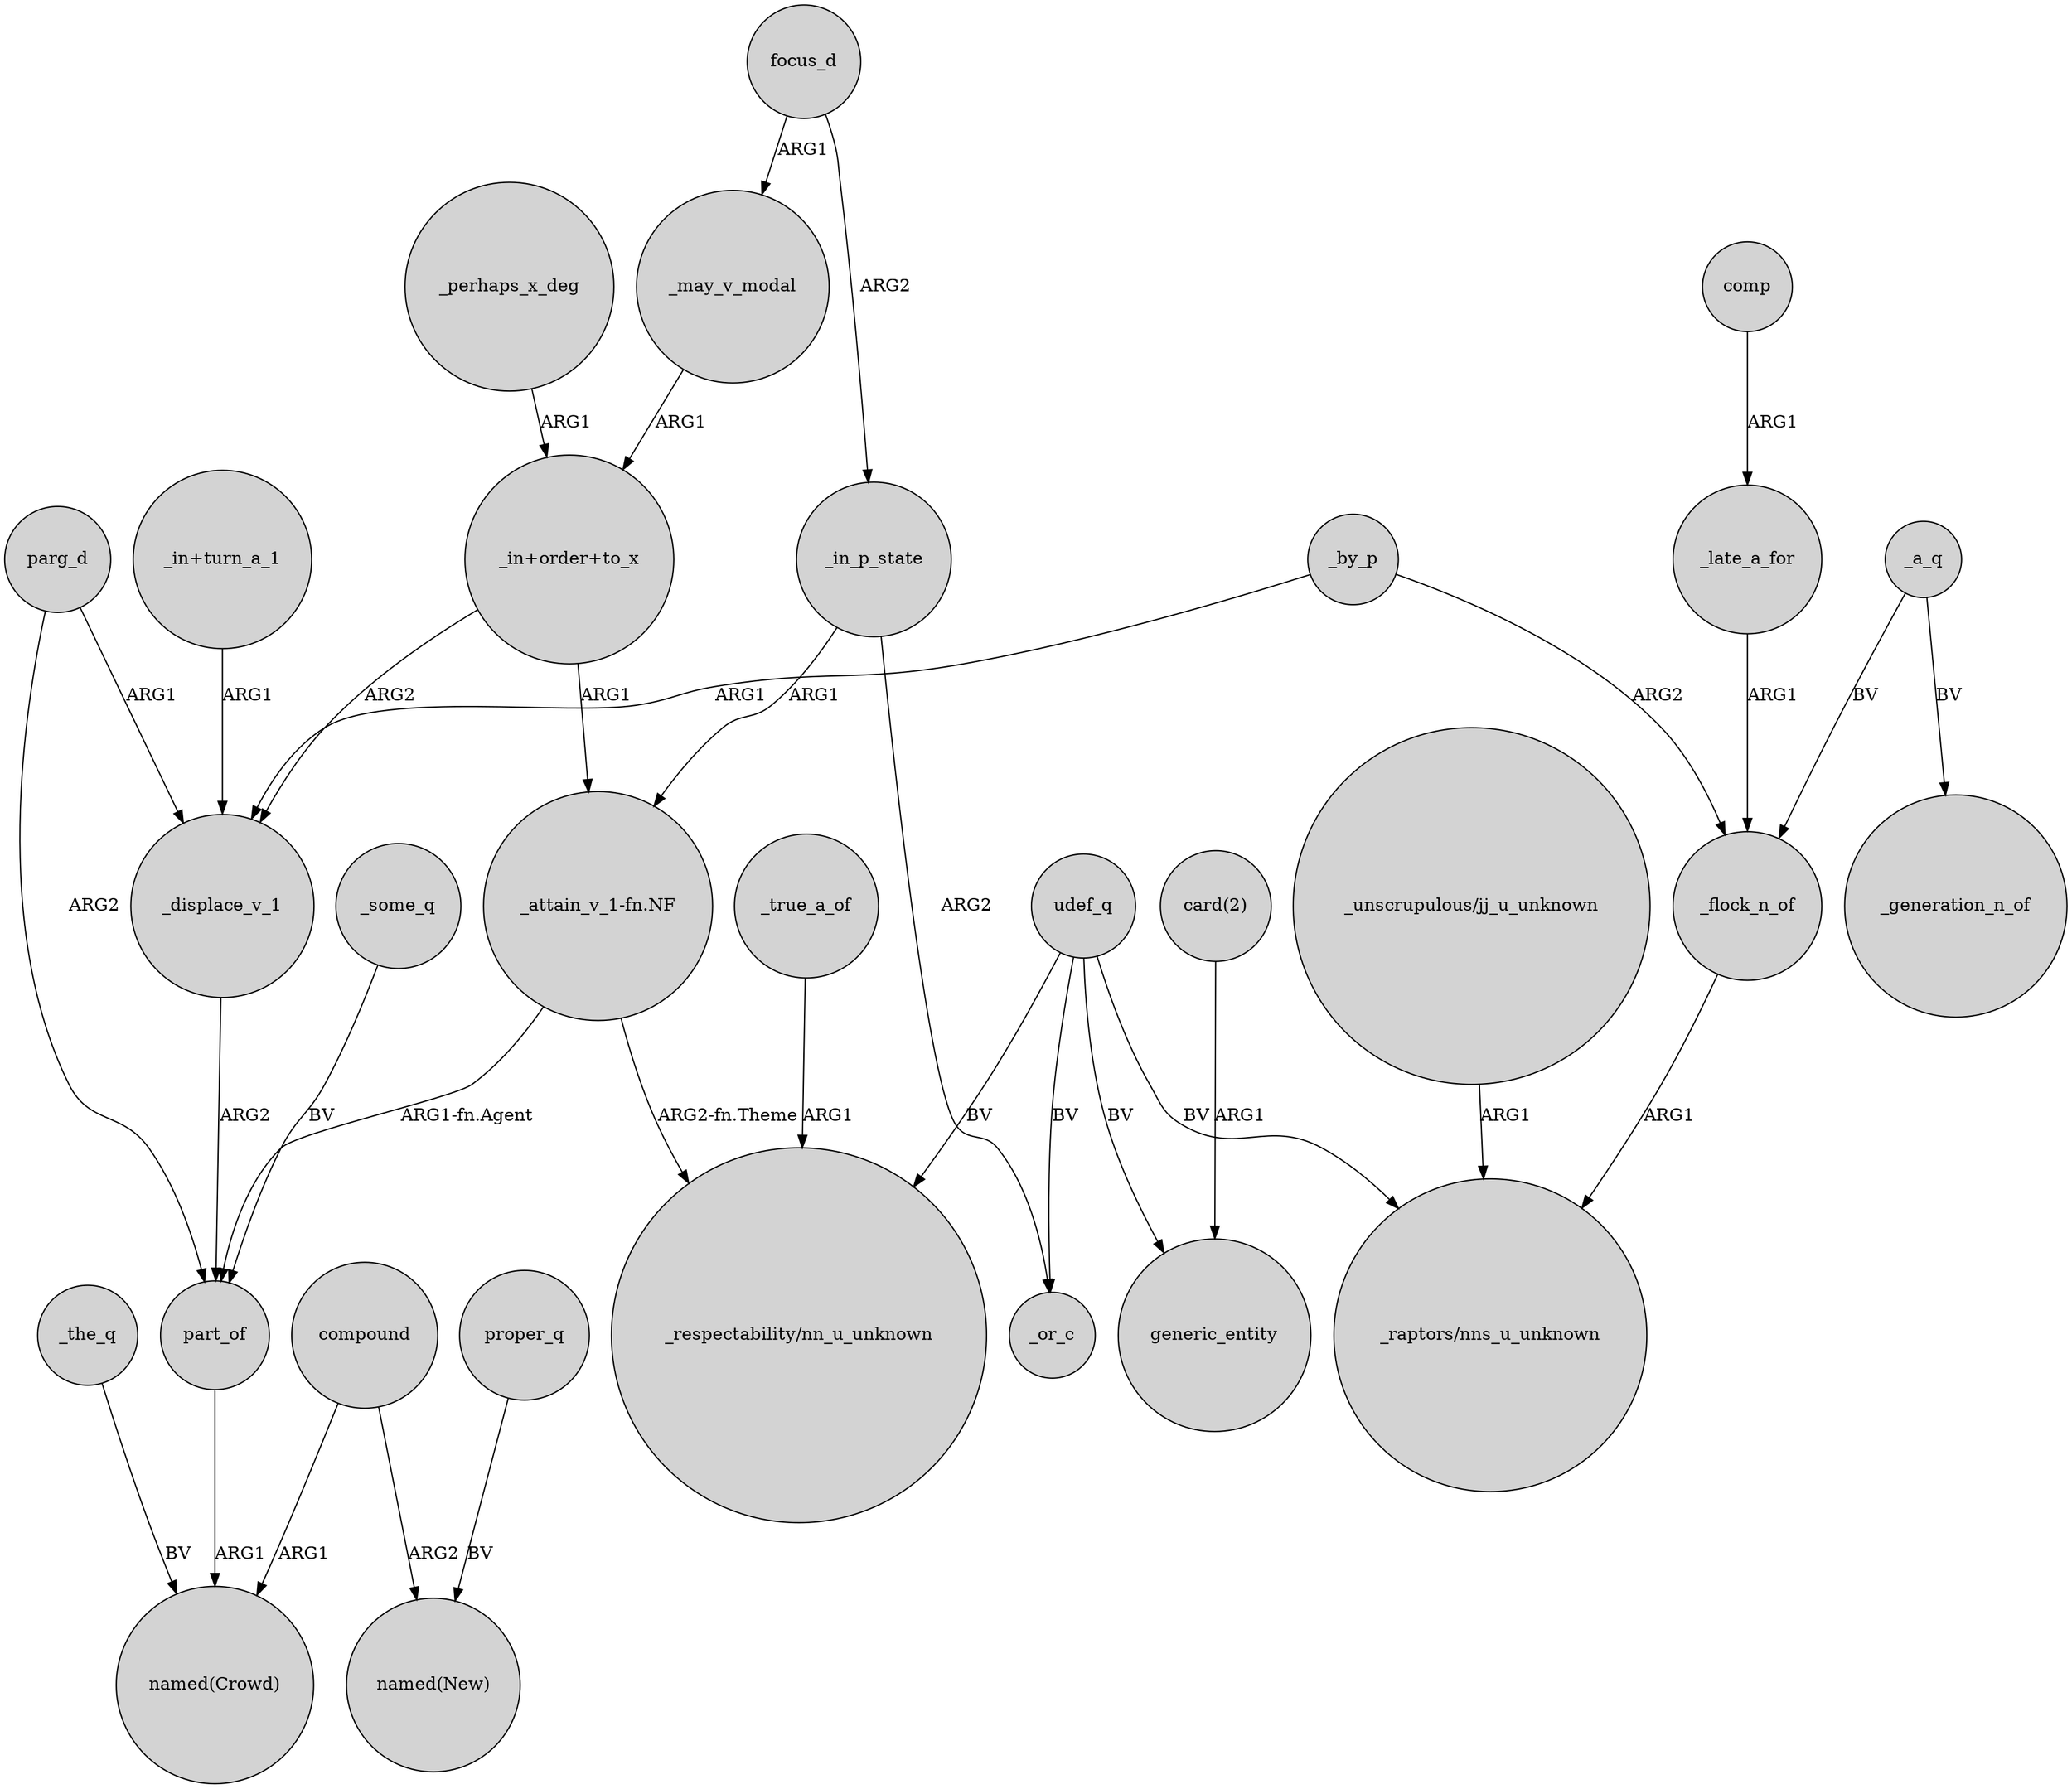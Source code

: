 digraph {
	node [shape=circle style=filled]
	_the_q -> "named(Crowd)" [label=BV]
	comp -> _late_a_for [label=ARG1]
	compound -> "named(New)" [label=ARG2]
	udef_q -> generic_entity [label=BV]
	"_in+order+to_x" -> "_attain_v_1-fn.NF" [label=ARG1]
	proper_q -> "named(New)" [label=BV]
	"_in+order+to_x" -> _displace_v_1 [label=ARG2]
	"_in+turn_a_1" -> _displace_v_1 [label=ARG1]
	part_of -> "named(Crowd)" [label=ARG1]
	focus_d -> _in_p_state [label=ARG2]
	_by_p -> _displace_v_1 [label=ARG1]
	_perhaps_x_deg -> "_in+order+to_x" [label=ARG1]
	_may_v_modal -> "_in+order+to_x" [label=ARG1]
	_true_a_of -> "_respectability/nn_u_unknown" [label=ARG1]
	focus_d -> _may_v_modal [label=ARG1]
	udef_q -> _or_c [label=BV]
	parg_d -> _displace_v_1 [label=ARG1]
	_some_q -> part_of [label=BV]
	_by_p -> _flock_n_of [label=ARG2]
	"_attain_v_1-fn.NF" -> "_respectability/nn_u_unknown" [label="ARG2-fn.Theme"]
	_in_p_state -> _or_c [label=ARG2]
	_a_q -> _generation_n_of [label=BV]
	compound -> "named(Crowd)" [label=ARG1]
	udef_q -> "_raptors/nns_u_unknown" [label=BV]
	_in_p_state -> "_attain_v_1-fn.NF" [label=ARG1]
	udef_q -> "_respectability/nn_u_unknown" [label=BV]
	_flock_n_of -> "_raptors/nns_u_unknown" [label=ARG1]
	_a_q -> _flock_n_of [label=BV]
	parg_d -> part_of [label=ARG2]
	_late_a_for -> _flock_n_of [label=ARG1]
	"_unscrupulous/jj_u_unknown" -> "_raptors/nns_u_unknown" [label=ARG1]
	"_attain_v_1-fn.NF" -> part_of [label="ARG1-fn.Agent"]
	_displace_v_1 -> part_of [label=ARG2]
	"card(2)" -> generic_entity [label=ARG1]
}
